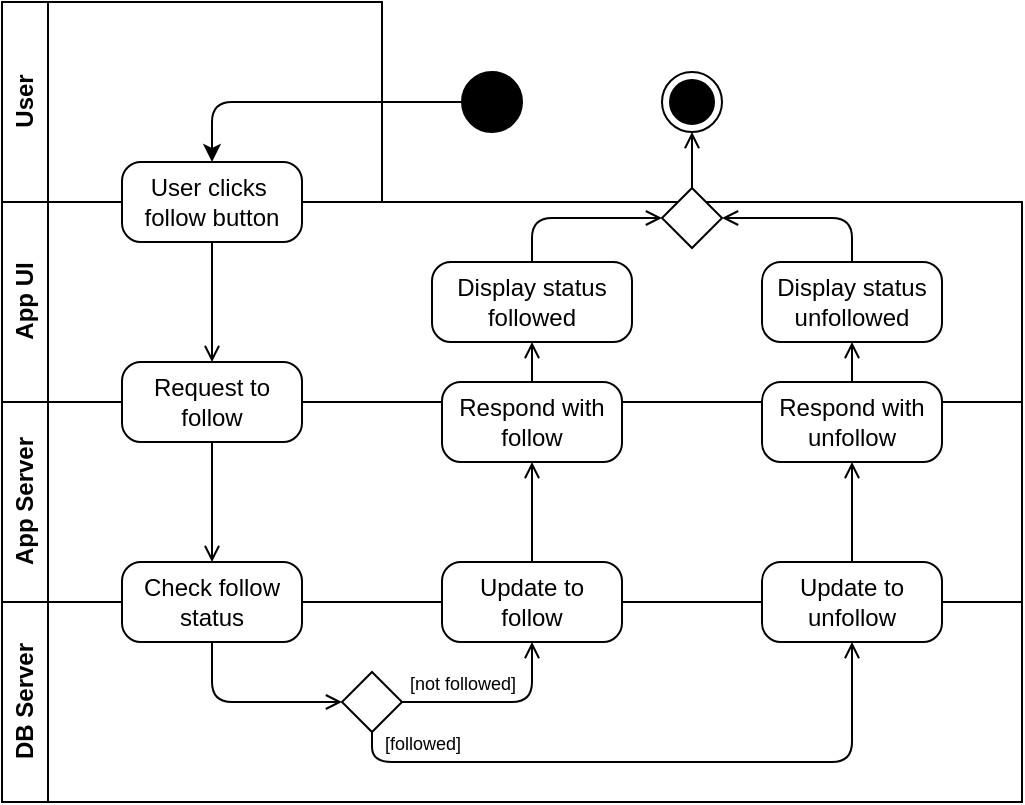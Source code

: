 <mxfile version="24.7.17">
  <diagram name="Page-1" id="KHDGIGhGzWFDvoNnHqS8">
    <mxGraphModel dx="600" dy="382" grid="1" gridSize="10" guides="1" tooltips="1" connect="1" arrows="1" fold="1" page="1" pageScale="1" pageWidth="850" pageHeight="1100" math="0" shadow="0">
      <root>
        <mxCell id="0" />
        <mxCell id="1" parent="0" />
        <mxCell id="Y5e2X1rM77SaJahhi9rT-21" value="User" style="swimlane;horizontal=0;whiteSpace=wrap;html=1;movable=1;resizable=1;rotatable=1;deletable=1;editable=1;locked=0;connectable=1;" parent="1" vertex="1">
          <mxGeometry x="20" y="20" width="190" height="100" as="geometry">
            <mxRectangle x="20" y="20" width="40" height="60" as="alternateBounds" />
          </mxGeometry>
        </mxCell>
        <mxCell id="Y5e2X1rM77SaJahhi9rT-28" value="App Server" style="swimlane;horizontal=0;whiteSpace=wrap;html=1;movable=1;resizable=1;rotatable=1;deletable=1;editable=1;locked=0;connectable=1;" parent="1" vertex="1">
          <mxGeometry x="20" y="220" width="510" height="100" as="geometry">
            <mxRectangle x="30" y="80" width="40" height="60" as="alternateBounds" />
          </mxGeometry>
        </mxCell>
        <mxCell id="Y5e2X1rM77SaJahhi9rT-29" value="DB Server" style="swimlane;horizontal=0;whiteSpace=wrap;html=1;movable=1;resizable=1;rotatable=1;deletable=1;editable=1;locked=0;connectable=1;" parent="1" vertex="1">
          <mxGeometry x="20" y="320" width="510" height="100" as="geometry">
            <mxRectangle x="30" y="80" width="40" height="60" as="alternateBounds" />
          </mxGeometry>
        </mxCell>
        <mxCell id="Y5e2X1rM77SaJahhi9rT-41" style="edgeStyle=orthogonalEdgeStyle;rounded=1;orthogonalLoop=1;jettySize=auto;html=1;exitX=1;exitY=0.5;exitDx=0;exitDy=0;entryX=0.5;entryY=1;entryDx=0;entryDy=0;endArrow=open;endFill=0;curved=0;" parent="Y5e2X1rM77SaJahhi9rT-29" source="Y5e2X1rM77SaJahhi9rT-12" target="Y5e2X1rM77SaJahhi9rT-31" edge="1">
          <mxGeometry relative="1" as="geometry" />
        </mxCell>
        <mxCell id="Y5e2X1rM77SaJahhi9rT-54" value="&lt;font style=&quot;font-size: 9px;&quot;&gt;[not followed]&lt;/font&gt;" style="edgeLabel;html=1;align=center;verticalAlign=middle;resizable=0;points=[];" parent="Y5e2X1rM77SaJahhi9rT-41" vertex="1" connectable="0">
          <mxGeometry x="-0.565" y="-1" relative="1" as="geometry">
            <mxPoint x="9" y="-11" as="offset" />
          </mxGeometry>
        </mxCell>
        <mxCell id="Y5e2X1rM77SaJahhi9rT-42" style="edgeStyle=orthogonalEdgeStyle;rounded=1;orthogonalLoop=1;jettySize=auto;html=1;exitX=0.5;exitY=1;exitDx=0;exitDy=0;entryX=0.5;entryY=1;entryDx=0;entryDy=0;endArrow=open;endFill=0;curved=0;" parent="Y5e2X1rM77SaJahhi9rT-29" source="Y5e2X1rM77SaJahhi9rT-12" target="Y5e2X1rM77SaJahhi9rT-30" edge="1">
          <mxGeometry relative="1" as="geometry">
            <mxPoint x="430" y="30" as="targetPoint" />
            <Array as="points">
              <mxPoint x="185" y="80" />
              <mxPoint x="425" y="80" />
            </Array>
          </mxGeometry>
        </mxCell>
        <mxCell id="Y5e2X1rM77SaJahhi9rT-55" value="&lt;font style=&quot;font-size: 9px;&quot;&gt;[followed]&lt;/font&gt;" style="edgeLabel;html=1;align=center;verticalAlign=middle;resizable=0;points=[];" parent="Y5e2X1rM77SaJahhi9rT-42" vertex="1" connectable="0">
          <mxGeometry x="-0.824" relative="1" as="geometry">
            <mxPoint x="12" y="-10" as="offset" />
          </mxGeometry>
        </mxCell>
        <mxCell id="Y5e2X1rM77SaJahhi9rT-12" value="" style="rhombus;" parent="Y5e2X1rM77SaJahhi9rT-29" vertex="1">
          <mxGeometry x="170" y="35" width="30" height="30" as="geometry" />
        </mxCell>
        <mxCell id="Y5e2X1rM77SaJahhi9rT-40" style="edgeStyle=orthogonalEdgeStyle;rounded=1;orthogonalLoop=1;jettySize=auto;html=1;exitX=0.5;exitY=1;exitDx=0;exitDy=0;entryX=0;entryY=0.5;entryDx=0;entryDy=0;endArrow=open;endFill=0;curved=0;" parent="Y5e2X1rM77SaJahhi9rT-29" source="Y5e2X1rM77SaJahhi9rT-32" target="Y5e2X1rM77SaJahhi9rT-12" edge="1">
          <mxGeometry relative="1" as="geometry" />
        </mxCell>
        <mxCell id="Y5e2X1rM77SaJahhi9rT-32" value="Check follow status" style="html=1;align=center;verticalAlign=middle;rounded=1;absoluteArcSize=1;arcSize=19;dashed=0;whiteSpace=wrap;" parent="Y5e2X1rM77SaJahhi9rT-29" vertex="1">
          <mxGeometry x="60" y="-20" width="90" height="40" as="geometry" />
        </mxCell>
        <mxCell id="Y5e2X1rM77SaJahhi9rT-31" value="Update to&lt;div&gt;follow&lt;/div&gt;" style="html=1;align=center;verticalAlign=middle;rounded=1;absoluteArcSize=1;arcSize=19;dashed=0;whiteSpace=wrap;" parent="Y5e2X1rM77SaJahhi9rT-29" vertex="1">
          <mxGeometry x="220" y="-20" width="90" height="40" as="geometry" />
        </mxCell>
        <mxCell id="Y5e2X1rM77SaJahhi9rT-30" value="Update to&lt;div&gt;unfollow&lt;/div&gt;" style="html=1;align=center;verticalAlign=middle;rounded=1;absoluteArcSize=1;arcSize=19;dashed=0;whiteSpace=wrap;" parent="Y5e2X1rM77SaJahhi9rT-29" vertex="1">
          <mxGeometry x="380" y="-20" width="90" height="40" as="geometry" />
        </mxCell>
        <mxCell id="Y5e2X1rM77SaJahhi9rT-25" value="App UI" style="swimlane;horizontal=0;whiteSpace=wrap;html=1;movable=1;resizable=1;rotatable=1;deletable=1;editable=1;locked=0;connectable=1;" parent="1" vertex="1">
          <mxGeometry x="20" y="120" width="510" height="100" as="geometry">
            <mxRectangle x="30" y="80" width="40" height="60" as="alternateBounds" />
          </mxGeometry>
        </mxCell>
        <mxCell id="Y5e2X1rM77SaJahhi9rT-22" value="Request to&lt;div&gt;follow&lt;/div&gt;" style="html=1;align=center;verticalAlign=middle;rounded=1;absoluteArcSize=1;arcSize=19;dashed=0;whiteSpace=wrap;" parent="Y5e2X1rM77SaJahhi9rT-25" vertex="1">
          <mxGeometry x="60" y="80" width="90" height="40" as="geometry" />
        </mxCell>
        <mxCell id="Y5e2X1rM77SaJahhi9rT-47" style="edgeStyle=orthogonalEdgeStyle;rounded=1;orthogonalLoop=1;jettySize=auto;html=1;exitX=0.5;exitY=0;exitDx=0;exitDy=0;entryX=0;entryY=0.5;entryDx=0;entryDy=0;endArrow=open;endFill=0;curved=0;" parent="Y5e2X1rM77SaJahhi9rT-25" source="Y5e2X1rM77SaJahhi9rT-33" target="Y5e2X1rM77SaJahhi9rT-45" edge="1">
          <mxGeometry relative="1" as="geometry">
            <Array as="points">
              <mxPoint x="265" y="8" />
            </Array>
          </mxGeometry>
        </mxCell>
        <mxCell id="Y5e2X1rM77SaJahhi9rT-33" value="&lt;div&gt;Display status&lt;/div&gt;&lt;div&gt;followed&lt;/div&gt;" style="html=1;align=center;verticalAlign=middle;rounded=1;absoluteArcSize=1;arcSize=19;dashed=0;whiteSpace=wrap;" parent="Y5e2X1rM77SaJahhi9rT-25" vertex="1">
          <mxGeometry x="215" y="30" width="100" height="40" as="geometry" />
        </mxCell>
        <mxCell id="Y5e2X1rM77SaJahhi9rT-48" style="edgeStyle=orthogonalEdgeStyle;rounded=1;orthogonalLoop=1;jettySize=auto;html=1;exitX=0.5;exitY=0;exitDx=0;exitDy=0;entryX=1;entryY=0.5;entryDx=0;entryDy=0;endArrow=open;endFill=0;curved=0;" parent="Y5e2X1rM77SaJahhi9rT-25" source="Y5e2X1rM77SaJahhi9rT-34" target="Y5e2X1rM77SaJahhi9rT-45" edge="1">
          <mxGeometry relative="1" as="geometry">
            <Array as="points">
              <mxPoint x="425" y="8" />
            </Array>
          </mxGeometry>
        </mxCell>
        <mxCell id="Y5e2X1rM77SaJahhi9rT-34" value="&lt;div&gt;Display status&lt;/div&gt;&lt;div&gt;unfollowed&lt;/div&gt;" style="html=1;align=center;verticalAlign=middle;rounded=1;absoluteArcSize=1;arcSize=19;dashed=0;whiteSpace=wrap;" parent="Y5e2X1rM77SaJahhi9rT-25" vertex="1">
          <mxGeometry x="380" y="30" width="90" height="40" as="geometry" />
        </mxCell>
        <mxCell id="Y5e2X1rM77SaJahhi9rT-45" value="" style="rhombus;" parent="Y5e2X1rM77SaJahhi9rT-25" vertex="1">
          <mxGeometry x="330" y="-7" width="30" height="30" as="geometry" />
        </mxCell>
        <mxCell id="Y5e2X1rM77SaJahhi9rT-51" value="Respond with&lt;div&gt;unfollow&lt;/div&gt;" style="html=1;align=center;verticalAlign=middle;rounded=1;absoluteArcSize=1;arcSize=19;dashed=0;whiteSpace=wrap;" parent="Y5e2X1rM77SaJahhi9rT-25" vertex="1">
          <mxGeometry x="380" y="90" width="90" height="40" as="geometry" />
        </mxCell>
        <mxCell id="Y5e2X1rM77SaJahhi9rT-44" style="edgeStyle=orthogonalEdgeStyle;rounded=1;orthogonalLoop=1;jettySize=auto;html=1;exitX=0.5;exitY=0;exitDx=0;exitDy=0;entryX=0.5;entryY=1;entryDx=0;entryDy=0;endArrow=open;endFill=0;curved=0;" parent="Y5e2X1rM77SaJahhi9rT-25" source="Y5e2X1rM77SaJahhi9rT-51" target="Y5e2X1rM77SaJahhi9rT-34" edge="1">
          <mxGeometry relative="1" as="geometry">
            <mxPoint x="424.931" y="90" as="targetPoint" />
          </mxGeometry>
        </mxCell>
        <mxCell id="Y5e2X1rM77SaJahhi9rT-50" value="Respond with&lt;div&gt;follow&lt;/div&gt;" style="html=1;align=center;verticalAlign=middle;rounded=1;absoluteArcSize=1;arcSize=19;dashed=0;whiteSpace=wrap;" parent="Y5e2X1rM77SaJahhi9rT-25" vertex="1">
          <mxGeometry x="220" y="90" width="90" height="40" as="geometry" />
        </mxCell>
        <mxCell id="Y5e2X1rM77SaJahhi9rT-43" style="edgeStyle=orthogonalEdgeStyle;rounded=1;orthogonalLoop=1;jettySize=auto;html=1;exitX=0.5;exitY=0;exitDx=0;exitDy=0;entryX=0.5;entryY=1;entryDx=0;entryDy=0;endArrow=open;endFill=0;curved=0;" parent="Y5e2X1rM77SaJahhi9rT-25" source="Y5e2X1rM77SaJahhi9rT-50" target="Y5e2X1rM77SaJahhi9rT-33" edge="1">
          <mxGeometry relative="1" as="geometry" />
        </mxCell>
        <mxCell id="Y5e2X1rM77SaJahhi9rT-8" value="User clicks&amp;nbsp;&lt;div&gt;follow button&lt;/div&gt;" style="html=1;align=center;verticalAlign=middle;rounded=1;absoluteArcSize=1;arcSize=19;dashed=0;whiteSpace=wrap;" parent="Y5e2X1rM77SaJahhi9rT-25" vertex="1">
          <mxGeometry x="60" y="-20" width="90" height="40" as="geometry" />
        </mxCell>
        <mxCell id="Y5e2X1rM77SaJahhi9rT-38" style="edgeStyle=orthogonalEdgeStyle;rounded=1;orthogonalLoop=1;jettySize=auto;html=1;exitX=0.5;exitY=1;exitDx=0;exitDy=0;entryX=0.5;entryY=0;entryDx=0;entryDy=0;endArrow=open;endFill=0;jumpStyle=none;curved=0;" parent="Y5e2X1rM77SaJahhi9rT-25" source="Y5e2X1rM77SaJahhi9rT-8" target="Y5e2X1rM77SaJahhi9rT-22" edge="1">
          <mxGeometry relative="1" as="geometry" />
        </mxCell>
        <mxCell id="NYMXVXmjNozz2pznRUr9-1" style="edgeStyle=orthogonalEdgeStyle;rounded=1;orthogonalLoop=1;jettySize=auto;html=1;exitX=0;exitY=0.5;exitDx=0;exitDy=0;entryX=0.5;entryY=0;entryDx=0;entryDy=0;curved=0;" parent="1" source="Y5e2X1rM77SaJahhi9rT-1" target="Y5e2X1rM77SaJahhi9rT-8" edge="1">
          <mxGeometry relative="1" as="geometry" />
        </mxCell>
        <mxCell id="Y5e2X1rM77SaJahhi9rT-1" value="" style="ellipse;fillColor=strokeColor;html=1;" parent="1" vertex="1">
          <mxGeometry x="250" y="55" width="30" height="30" as="geometry" />
        </mxCell>
        <mxCell id="Y5e2X1rM77SaJahhi9rT-2" value="" style="ellipse;html=1;shape=endState;fillColor=strokeColor;" parent="1" vertex="1">
          <mxGeometry x="350" y="55" width="30" height="30" as="geometry" />
        </mxCell>
        <mxCell id="Y5e2X1rM77SaJahhi9rT-39" style="edgeStyle=orthogonalEdgeStyle;rounded=1;orthogonalLoop=1;jettySize=auto;html=1;exitX=0.5;exitY=1;exitDx=0;exitDy=0;entryX=0.5;entryY=0;entryDx=0;entryDy=0;endArrow=open;endFill=0;curved=0;" parent="1" source="Y5e2X1rM77SaJahhi9rT-22" target="Y5e2X1rM77SaJahhi9rT-32" edge="1">
          <mxGeometry relative="1" as="geometry" />
        </mxCell>
        <mxCell id="Y5e2X1rM77SaJahhi9rT-49" style="edgeStyle=orthogonalEdgeStyle;rounded=1;orthogonalLoop=1;jettySize=auto;html=1;exitX=0.5;exitY=0;exitDx=0;exitDy=0;entryX=0.5;entryY=1;entryDx=0;entryDy=0;endArrow=open;endFill=0;curved=0;" parent="1" source="Y5e2X1rM77SaJahhi9rT-45" target="Y5e2X1rM77SaJahhi9rT-2" edge="1">
          <mxGeometry relative="1" as="geometry" />
        </mxCell>
        <mxCell id="Y5e2X1rM77SaJahhi9rT-52" value="" style="edgeStyle=orthogonalEdgeStyle;rounded=1;orthogonalLoop=1;jettySize=auto;html=1;exitX=0.5;exitY=0;exitDx=0;exitDy=0;entryX=0.5;entryY=1;entryDx=0;entryDy=0;endArrow=open;endFill=0;curved=0;" parent="1" source="Y5e2X1rM77SaJahhi9rT-30" target="Y5e2X1rM77SaJahhi9rT-51" edge="1">
          <mxGeometry relative="1" as="geometry">
            <mxPoint x="445" y="190" as="targetPoint" />
            <mxPoint x="445" y="300" as="sourcePoint" />
          </mxGeometry>
        </mxCell>
        <mxCell id="Y5e2X1rM77SaJahhi9rT-53" value="" style="edgeStyle=orthogonalEdgeStyle;rounded=1;orthogonalLoop=1;jettySize=auto;html=1;exitX=0.5;exitY=0;exitDx=0;exitDy=0;entryX=0.5;entryY=1;entryDx=0;entryDy=0;endArrow=open;endFill=0;curved=0;" parent="1" source="Y5e2X1rM77SaJahhi9rT-31" target="Y5e2X1rM77SaJahhi9rT-50" edge="1">
          <mxGeometry relative="1" as="geometry">
            <mxPoint x="285" y="300" as="sourcePoint" />
            <mxPoint x="285" y="190" as="targetPoint" />
          </mxGeometry>
        </mxCell>
      </root>
    </mxGraphModel>
  </diagram>
</mxfile>
